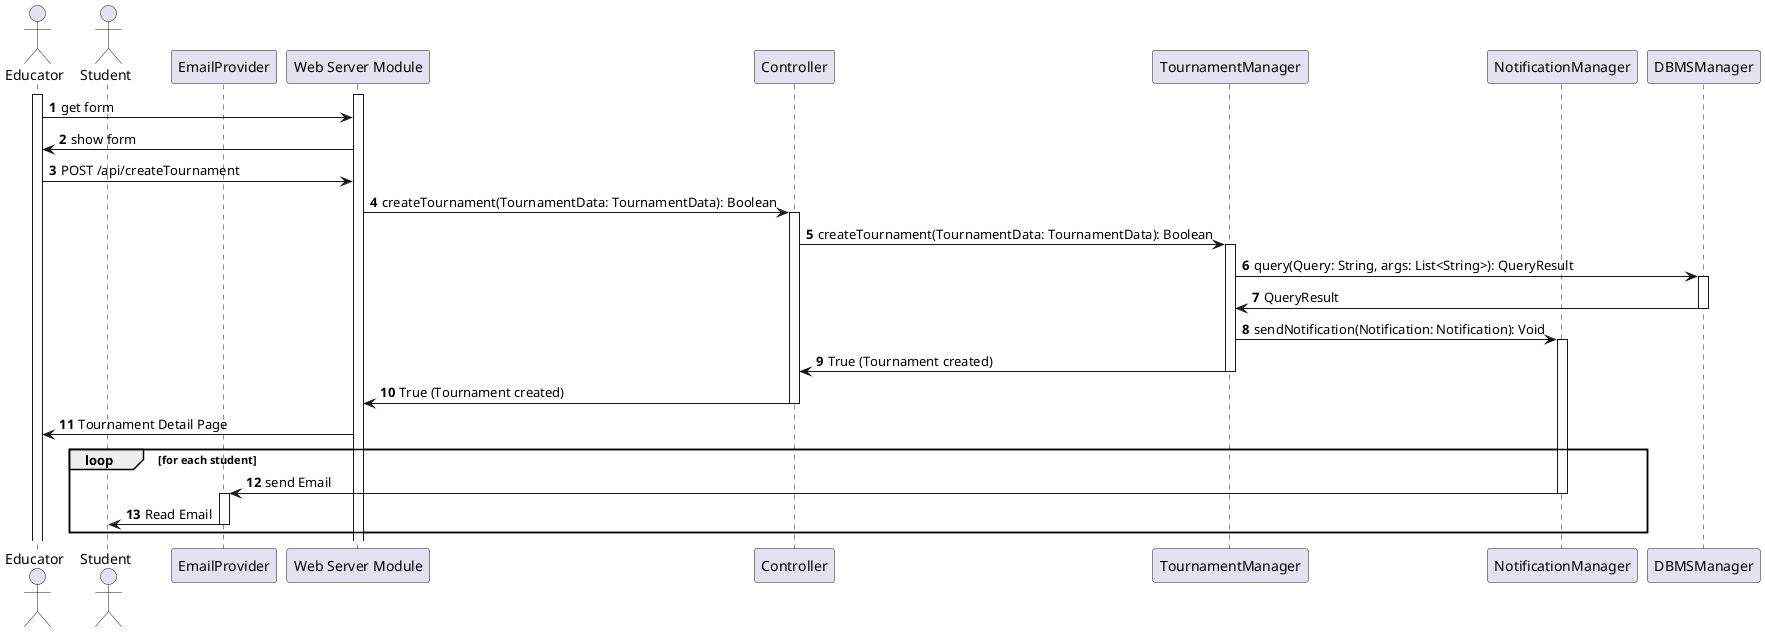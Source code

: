 @startuml

'NEW
autonumber
actor Educator as E
actor Student as S
participant EmailProvider as EM
participant "Web Server Module" as WS
participant Controller as C
participant TournamentManager as TM
participant NotificationManager as NM
participant DBMSManager as DB

activate E
activate WS
E -> WS: get form
WS -> E: show form
E -> WS: POST /api/createTournament
WS -> C: createTournament(TournamentData: TournamentData): Boolean
activate C
C -> TM: createTournament(TournamentData: TournamentData): Boolean
activate TM
TM -> DB: query(Query: String, args: List<String>): QueryResult
activate DB
DB -> TM: QueryResult
deactivate DB
TM -> NM: sendNotification(Notification: Notification): Void
activate NM
TM -> C: True (Tournament created)
deactivate TM
C -> WS: True (Tournament created)
deactivate C
WS -> E: Tournament Detail Page
loop for each student
NM -> EM: send Email
deactivate NM
activate EM
EM -> S: Read Email
deactivate EM
end

@enduml
